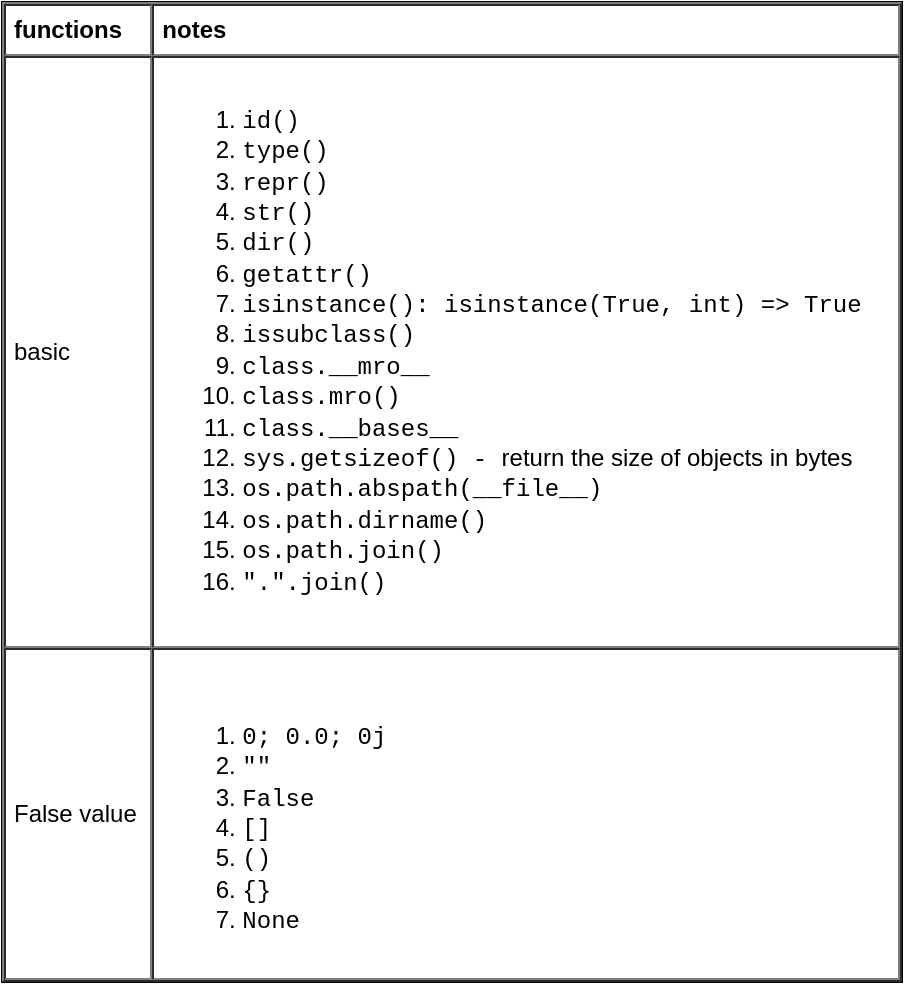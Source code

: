 <mxfile version="13.1.3" pages="3">
    <diagram id="oO5ik2dgjUzaUumrPrOO" name="base">
        <mxGraphModel dx="1138" dy="557" grid="1" gridSize="10" guides="1" tooltips="1" connect="1" arrows="1" fold="1" page="1" pageScale="1" pageWidth="827" pageHeight="1169" math="0" shadow="0">
            <root>
                <mxCell id="E_lD1YyarEx3l_IE5Qs4-0"/>
                <mxCell id="E_lD1YyarEx3l_IE5Qs4-1" parent="E_lD1YyarEx3l_IE5Qs4-0"/>
                <mxCell id="E_lD1YyarEx3l_IE5Qs4-2" value="&lt;table cellpadding=&quot;4&quot; cellspacing=&quot;0&quot; border=&quot;1&quot; style=&quot;font-size: 1em ; width: 100% ; height: 100%&quot;&gt;&lt;tbody&gt;&lt;tr&gt;&lt;th&gt;functions&lt;/th&gt;&lt;th&gt;notes&lt;/th&gt;&lt;/tr&gt;&lt;tr&gt;&lt;td&gt;basic&lt;/td&gt;&lt;td&gt;&lt;ol&gt;&lt;li&gt;&lt;font face=&quot;Courier New&quot;&gt;id()&lt;/font&gt;&lt;/li&gt;&lt;li&gt;&lt;font face=&quot;Courier New&quot;&gt;type()&lt;/font&gt;&lt;/li&gt;&lt;li&gt;&lt;font face=&quot;Courier New&quot;&gt;repr()&lt;/font&gt;&lt;/li&gt;&lt;li&gt;&lt;font face=&quot;Courier New&quot;&gt;str()&lt;/font&gt;&lt;/li&gt;&lt;li&gt;&lt;font face=&quot;Courier New&quot;&gt;dir()&lt;/font&gt;&lt;/li&gt;&lt;li&gt;&lt;font face=&quot;Courier New&quot;&gt;getattr()&lt;/font&gt;&lt;/li&gt;&lt;li&gt;&lt;font face=&quot;Courier New&quot;&gt;isinstance(): isinstance(True, int) =&amp;gt; True&lt;/font&gt;&lt;/li&gt;&lt;li&gt;&lt;font face=&quot;Courier New&quot;&gt;issubclass()&lt;/font&gt;&lt;/li&gt;&lt;li&gt;&lt;font face=&quot;Courier New&quot;&gt;class.__mro__ &lt;/font&gt;&lt;/li&gt;&lt;li&gt;&lt;font face=&quot;Courier New&quot;&gt;class.mro()&lt;/font&gt;&lt;/li&gt;&lt;li&gt;&lt;font face=&quot;Courier New&quot;&gt;class.__bases__ &lt;/font&gt;&lt;/li&gt;&lt;li&gt;&lt;font face=&quot;Courier New&quot;&gt;sys.getsizeof() - &lt;/font&gt;return the size of objects in bytes &lt;/li&gt;&lt;li&gt;&lt;font face=&quot;Courier New&quot;&gt;os.path.abspath(__file__) &lt;/font&gt;&lt;/li&gt;&lt;li&gt;&lt;font face=&quot;Courier New&quot;&gt;os.path.dirname()&lt;/font&gt;&lt;/li&gt;&lt;li&gt;&lt;font face=&quot;Courier New&quot;&gt;os.path.join()&lt;/font&gt;&lt;/li&gt;&lt;li&gt;&lt;font face=&quot;Courier New&quot;&gt;&quot;.&quot;.join()&lt;/font&gt;&lt;/li&gt;&lt;/ol&gt;&lt;/td&gt;&lt;/tr&gt;&lt;tr&gt;&lt;td&gt;False value&lt;/td&gt;&lt;td&gt;&lt;div&gt;&lt;font face=&quot;Courier New&quot;&gt;&lt;br&gt;&lt;/font&gt;&lt;/div&gt;&lt;ol&gt;&lt;li&gt;&lt;font face=&quot;Courier New&quot;&gt;0; 0.0; 0j&lt;/font&gt;&lt;/li&gt;&lt;li&gt;&lt;font face=&quot;Courier New&quot;&gt;&quot;&quot;&lt;/font&gt;&lt;/li&gt;&lt;li&gt;&lt;font face=&quot;Courier New&quot;&gt;False&lt;/font&gt;&lt;/li&gt;&lt;li&gt;&lt;font face=&quot;Courier New&quot;&gt;[]&lt;/font&gt;&lt;/li&gt;&lt;li&gt;&lt;font face=&quot;Courier New&quot;&gt;()&lt;/font&gt;&lt;/li&gt;&lt;li&gt;&lt;font face=&quot;Courier New&quot;&gt;{}&lt;/font&gt;&lt;/li&gt;&lt;li&gt;&lt;font face=&quot;Courier New&quot;&gt;None&lt;/font&gt;&lt;/li&gt;&lt;/ol&gt;&lt;/td&gt;&lt;/tr&gt;&lt;/tbody&gt;&lt;/table&gt; " style="verticalAlign=top;align=left;overflow=fill;fontSize=12;fontFamily=Helvetica;html=1" parent="E_lD1YyarEx3l_IE5Qs4-1" vertex="1">
                    <mxGeometry x="30" y="50" width="450" height="490" as="geometry"/>
                </mxCell>
            </root>
        </mxGraphModel>
    </diagram>
    <diagram id="pkRIOWLQjdbOFaUVDesV" name="db">
        <mxGraphModel dx="1138" dy="557" grid="1" gridSize="10" guides="1" tooltips="1" connect="1" arrows="1" fold="1" page="1" pageScale="1" pageWidth="827" pageHeight="1169" math="0" shadow="0">
            <root>
                <mxCell id="vlL5MvciL2pP799zOfHA-0"/>
                <mxCell id="vlL5MvciL2pP799zOfHA-1" parent="vlL5MvciL2pP799zOfHA-0"/>
                <mxCell id="anLUWzV4gdDXxF_3hHiv-0" value="&lt;table cellpadding=&quot;4&quot; cellspacing=&quot;0&quot; border=&quot;1&quot; style=&quot;font-size: 1em ; width: 100% ; height: 100%&quot;&gt;&lt;tbody&gt;&lt;tr&gt;&lt;th&gt;Db&lt;/th&gt;&lt;th&gt;Package&lt;/th&gt;&lt;/tr&gt;&lt;tr&gt;&lt;td&gt;mysql&lt;/td&gt;&lt;td&gt;&lt;h3&gt;mysqlclient&lt;/h3&gt;&lt;/td&gt;&lt;/tr&gt;&lt;tr&gt;&lt;td&gt;postgresql&lt;/td&gt;&lt;td&gt;&lt;h3&gt;psycopg2-binary&lt;/h3&gt;&lt;/td&gt;&lt;/tr&gt;&lt;tr&gt;&lt;td&gt;sqlserver&lt;/td&gt;&lt;td&gt;&lt;h3&gt;pymssql&lt;/h3&gt;&lt;h3&gt;dependencies&lt;/h3&gt;&lt;div&gt;&lt;font face=&quot;Courier New&quot;&gt;yum install&amp;nbsp;freetds-devel&amp;nbsp;unixODBC-devel&lt;/font&gt;&lt;/div&gt;&lt;div&gt;&lt;font face=&quot;Courier New&quot;&gt;export C_INCLUDE_PATH=/usr/include&lt;br&gt;&lt;/font&gt;&lt;/div&gt;&lt;div&gt;&lt;ol&gt;&lt;li&gt;&lt;font face=&quot;Courier New&quot;&gt;freetds-devel- &lt;/font&gt;for &lt;font face=&quot;Courier New&quot;&gt;sqlfont.h&lt;br&gt;&lt;/font&gt;&lt;/li&gt;&lt;li&gt;&lt;font face=&quot;Courier New&quot;&gt;unixODBC-devel - &lt;/font&gt;for &lt;font face=&quot;Courier New&quot;&gt;sql.h&lt;br&gt;&lt;/font&gt;&lt;/li&gt;&lt;li&gt;&lt;font face=&quot;Courier New&quot;&gt;C_INCLUDE_PATH - &lt;/font&gt;find &lt;font face=&quot;Courier New&quot;&gt;sql.h&lt;/font&gt;, or other path for head files&lt;br&gt;&lt;/li&gt;&lt;/ol&gt;&lt;/div&gt;&lt;/td&gt;&lt;/tr&gt;&lt;tr&gt;&lt;td&gt;hive&lt;/td&gt;&lt;td&gt;&lt;h3&gt;pyhive[hive]&lt;/h3&gt;&lt;h3&gt;dependencies&lt;/h3&gt;&lt;div&gt;&lt;font face=&quot;Courier New&quot;&gt;yum install cyrus-sasl-devel&amp;nbsp;cyrus-sasl-plain&amp;nbsp;&lt;/font&gt;&lt;span&gt;&lt;font face=&quot;Courier New&quot;&gt;thrift-sasl&lt;/font&gt;&lt;/span&gt;&lt;br&gt;&lt;/div&gt;&lt;div&gt;&lt;ol&gt;&lt;li&gt;&lt;font face=&quot;Courier New&quot;&gt;thrift-sasl - &lt;/font&gt;when meets &quot;TSaslClientTransport' object has no attribute 'readAll'&quot;&lt;br&gt;&lt;/li&gt;&lt;/ol&gt;&lt;/div&gt;&lt;/td&gt;&lt;/tr&gt;&lt;tr&gt;&lt;td&gt;SQLAlchemy&lt;/td&gt;&lt;td&gt;&lt;h3&gt;connection string&lt;/h3&gt;&lt;div&gt;&lt;font face=&quot;Courier New&quot;&gt;prefix://username:password@host:port/databasename?parameter=value&lt;/font&gt;&lt;/div&gt;&lt;h4&gt;prefix&lt;/h4&gt;&lt;div&gt;&lt;ol&gt;&lt;li&gt;&lt;font face=&quot;Courier New&quot;&gt;postgresql+psycopg2 - &lt;/font&gt;postgresql&lt;br&gt;&lt;/li&gt;&lt;li&gt;&lt;font face=&quot;Courier New&quot;&gt;mysql - &lt;/font&gt;mysql&lt;/li&gt;&lt;li&gt;&lt;font face=&quot;Courier New&quot;&gt;mssql+pymssq - &lt;/font&gt;sqlserver&lt;br&gt;&lt;/li&gt;&lt;/ol&gt;&lt;h4&gt;parameter&lt;/h4&gt;&lt;/div&gt;&lt;div&gt;&lt;ol&gt;&lt;li&gt;&lt;font face=&quot;Courier New&quot;&gt;charset=utf8 -&lt;/font&gt;&amp;nbsp;for mysql specifies encoding&lt;br&gt;&lt;/li&gt;&lt;/ol&gt;&lt;/div&gt;&lt;/td&gt;&lt;/tr&gt;&lt;/tbody&gt;&lt;/table&gt; " style="verticalAlign=top;align=left;overflow=fill;fontSize=12;fontFamily=Helvetica;html=1" parent="vlL5MvciL2pP799zOfHA-1" vertex="1">
                    <mxGeometry x="10" y="10" width="720" height="720" as="geometry"/>
                </mxCell>
            </root>
        </mxGraphModel>
    </diagram>
    <diagram id="_El7k1EOV9T-uXvAMhDj" name="packages">
        <mxGraphModel dx="1138" dy="557" grid="1" gridSize="10" guides="1" tooltips="1" connect="1" arrows="1" fold="1" page="1" pageScale="1" pageWidth="827" pageHeight="1169" math="0" shadow="0">
            <root>
                <mxCell id="vKEUba6q0JigRjRWASb1-0"/>
                <mxCell id="vKEUba6q0JigRjRWASb1-1" parent="vKEUba6q0JigRjRWASb1-0"/>
                <mxCell id="yvMjEhH-0kmtY-j-1BoZ-0" value="&lt;table cellpadding=&quot;4&quot; cellspacing=&quot;0&quot; border=&quot;1&quot; style=&quot;font-size: 1em ; width: 100% ; height: 100%&quot;&gt;&lt;tbody&gt;&lt;tr&gt;&lt;th&gt;packages&lt;/th&gt;&lt;th&gt;notes&lt;/th&gt;&lt;/tr&gt;&lt;tr&gt;&lt;td&gt;http.server&lt;/td&gt;&lt;td&gt;&lt;font face=&quot;Courier New&quot;&gt;python -m http.server 8888&lt;/font&gt;&lt;/td&gt;&lt;/tr&gt;&lt;/tbody&gt;&lt;/table&gt; " style="verticalAlign=top;align=left;overflow=fill;fontSize=12;fontFamily=Helvetica;html=1" parent="vKEUba6q0JigRjRWASb1-1" vertex="1">
                    <mxGeometry x="40" y="30" width="430" height="70" as="geometry"/>
                </mxCell>
            </root>
        </mxGraphModel>
    </diagram>
</mxfile>
